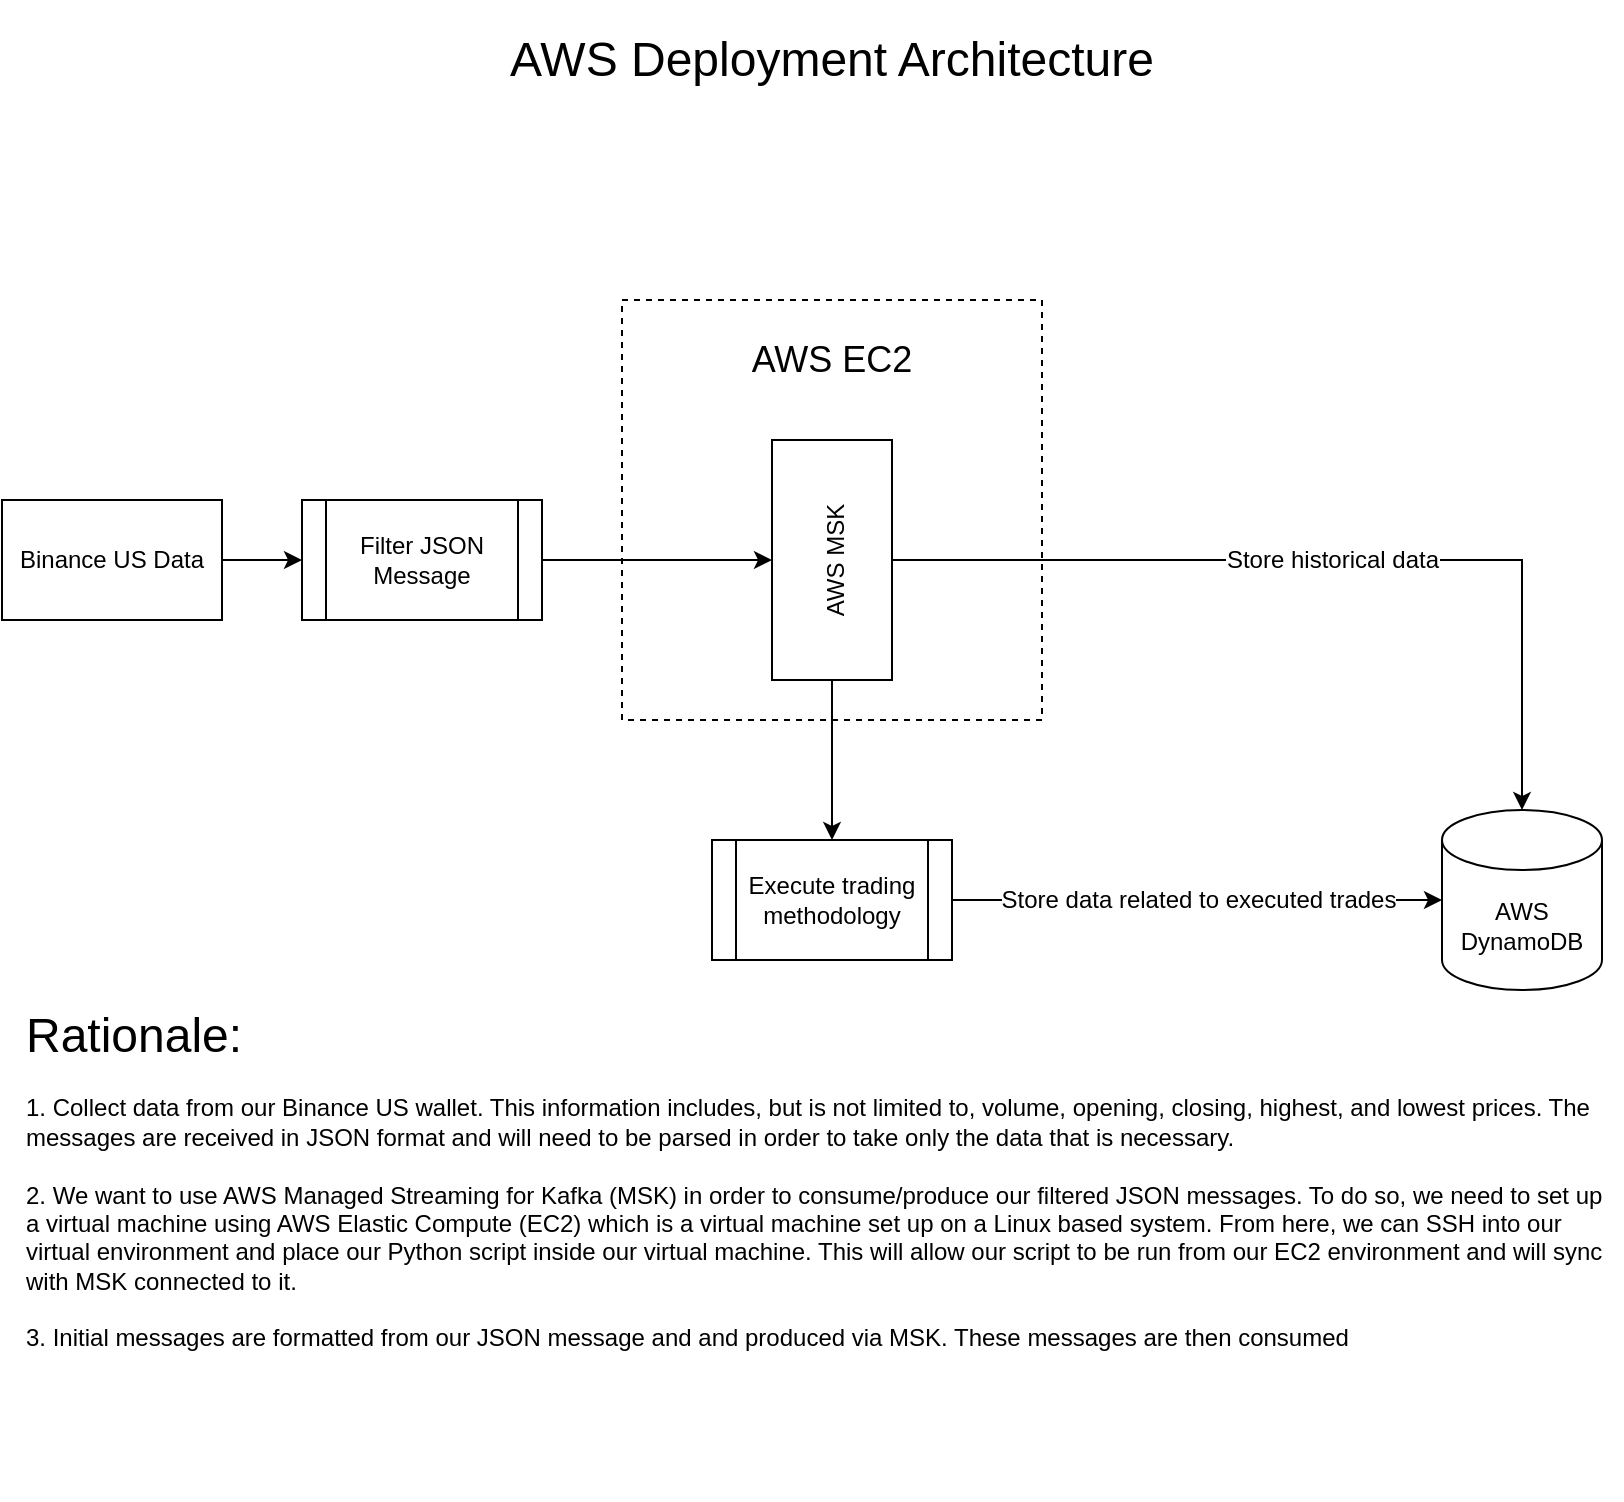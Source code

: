 <mxfile version="15.6.8" type="github">
  <diagram id="5AFDKeI0XAiyJQLm4VW2" name="Page-1">
    <mxGraphModel dx="2062" dy="780" grid="1" gridSize="10" guides="1" tooltips="1" connect="1" arrows="1" fold="1" page="1" pageScale="1" pageWidth="850" pageHeight="1100" math="0" shadow="0">
      <root>
        <mxCell id="0" />
        <mxCell id="1" parent="0" />
        <mxCell id="V2IVUwF2Q-XYG3cvJmeJ-4" style="edgeStyle=orthogonalEdgeStyle;rounded=0;orthogonalLoop=1;jettySize=auto;html=1;entryX=0;entryY=0.5;entryDx=0;entryDy=0;" edge="1" parent="1" source="V2IVUwF2Q-XYG3cvJmeJ-1" target="V2IVUwF2Q-XYG3cvJmeJ-3">
          <mxGeometry relative="1" as="geometry" />
        </mxCell>
        <mxCell id="V2IVUwF2Q-XYG3cvJmeJ-1" value="Binance US Data" style="rounded=0;whiteSpace=wrap;html=1;" vertex="1" parent="1">
          <mxGeometry x="20" y="290" width="110" height="60" as="geometry" />
        </mxCell>
        <mxCell id="V2IVUwF2Q-XYG3cvJmeJ-8" style="edgeStyle=orthogonalEdgeStyle;rounded=0;orthogonalLoop=1;jettySize=auto;html=1;exitX=1;exitY=0.5;exitDx=0;exitDy=0;entryX=0.5;entryY=0;entryDx=0;entryDy=0;fontSize=12;" edge="1" parent="1" source="V2IVUwF2Q-XYG3cvJmeJ-3" target="V2IVUwF2Q-XYG3cvJmeJ-6">
          <mxGeometry relative="1" as="geometry" />
        </mxCell>
        <mxCell id="V2IVUwF2Q-XYG3cvJmeJ-3" value="Filter JSON Message" style="shape=process;whiteSpace=wrap;html=1;backgroundOutline=1;" vertex="1" parent="1">
          <mxGeometry x="170" y="290" width="120" height="60" as="geometry" />
        </mxCell>
        <mxCell id="V2IVUwF2Q-XYG3cvJmeJ-5" value="&lt;font style=&quot;font-size: 18px ; line-height: 1.2&quot;&gt;AWS EC2&lt;/font&gt;" style="whiteSpace=wrap;html=1;aspect=fixed;dashed=1;fillColor=none;imageVerticalAlign=top;spacingBottom=150;" vertex="1" parent="1">
          <mxGeometry x="330" y="190" width="210" height="210" as="geometry" />
        </mxCell>
        <mxCell id="V2IVUwF2Q-XYG3cvJmeJ-11" style="edgeStyle=orthogonalEdgeStyle;rounded=0;orthogonalLoop=1;jettySize=auto;html=1;exitX=0;exitY=0.5;exitDx=0;exitDy=0;fontSize=12;" edge="1" parent="1" source="V2IVUwF2Q-XYG3cvJmeJ-6" target="V2IVUwF2Q-XYG3cvJmeJ-10">
          <mxGeometry relative="1" as="geometry" />
        </mxCell>
        <mxCell id="V2IVUwF2Q-XYG3cvJmeJ-14" value="Store historical data" style="edgeStyle=orthogonalEdgeStyle;rounded=0;orthogonalLoop=1;jettySize=auto;html=1;exitX=0.5;exitY=1;exitDx=0;exitDy=0;entryX=0.5;entryY=0;entryDx=0;entryDy=0;entryPerimeter=0;fontSize=12;" edge="1" parent="1" source="V2IVUwF2Q-XYG3cvJmeJ-6" target="V2IVUwF2Q-XYG3cvJmeJ-12">
          <mxGeometry relative="1" as="geometry" />
        </mxCell>
        <mxCell id="V2IVUwF2Q-XYG3cvJmeJ-6" value="&lt;font style=&quot;font-size: 12px&quot;&gt;AWS MSK&lt;/font&gt;" style="rounded=0;whiteSpace=wrap;html=1;fontSize=18;fillColor=default;rotation=-90;" vertex="1" parent="1">
          <mxGeometry x="375" y="290" width="120" height="60" as="geometry" />
        </mxCell>
        <mxCell id="V2IVUwF2Q-XYG3cvJmeJ-13" value="Store data related to executed trades" style="edgeStyle=orthogonalEdgeStyle;rounded=0;orthogonalLoop=1;jettySize=auto;exitX=1;exitY=0.5;exitDx=0;exitDy=0;fontSize=12;html=1;" edge="1" parent="1" source="V2IVUwF2Q-XYG3cvJmeJ-10" target="V2IVUwF2Q-XYG3cvJmeJ-12">
          <mxGeometry relative="1" as="geometry" />
        </mxCell>
        <mxCell id="V2IVUwF2Q-XYG3cvJmeJ-10" value="Execute trading methodology" style="shape=process;whiteSpace=wrap;html=1;backgroundOutline=1;fontSize=12;fillColor=default;" vertex="1" parent="1">
          <mxGeometry x="375" y="460" width="120" height="60" as="geometry" />
        </mxCell>
        <mxCell id="V2IVUwF2Q-XYG3cvJmeJ-12" value="AWS DynamoDB" style="shape=cylinder3;whiteSpace=wrap;html=1;boundedLbl=1;backgroundOutline=1;size=15;fontSize=12;fillColor=default;" vertex="1" parent="1">
          <mxGeometry x="740" y="445" width="80" height="90" as="geometry" />
        </mxCell>
        <mxCell id="V2IVUwF2Q-XYG3cvJmeJ-15" value="AWS Deployment Architecture" style="rounded=0;whiteSpace=wrap;html=1;fontSize=24;fillColor=none;strokeColor=none;" vertex="1" parent="1">
          <mxGeometry x="230" y="40" width="410" height="60" as="geometry" />
        </mxCell>
        <mxCell id="V2IVUwF2Q-XYG3cvJmeJ-16" value="&lt;div align=&quot;left&quot;&gt;Rationale:&lt;/div&gt;&lt;div style=&quot;font-size: 12px&quot; align=&quot;left&quot;&gt;&lt;br&gt;&lt;/div&gt;&lt;div style=&quot;font-size: 12px&quot; align=&quot;left&quot;&gt;1. Collect data from our Binance US wallet. This information includes, but is not limited to, volume, opening, closing, highest, and lowest prices. The messages are received in JSON format and will need to be parsed in order to take only the data that is necessary.&lt;/div&gt;&lt;div style=&quot;font-size: 12px&quot; align=&quot;left&quot;&gt;&lt;br&gt;&lt;/div&gt;&lt;div style=&quot;font-size: 12px&quot; align=&quot;left&quot;&gt;2. We want to use AWS Managed Streaming for Kafka (MSK) in order to consume/produce our filtered JSON messages. To do so, we need to set up a virtual machine using AWS Elastic Compute (EC2) which is a virtual machine set up on a Linux based system. From here, we can SSH into our virtual environment and place our Python script inside our virtual machine. This will allow our script to be run from our EC2 environment and will sync with MSK connected to it. &lt;br&gt;&lt;/div&gt;&lt;div style=&quot;font-size: 12px&quot; align=&quot;left&quot;&gt;&lt;br&gt;&lt;/div&gt;&lt;div style=&quot;font-size: 12px&quot; align=&quot;left&quot;&gt;3. Initial messages are formatted from our JSON message and and produced via MSK. These messages are then consumed &lt;br&gt;&lt;/div&gt;" style="rounded=0;whiteSpace=wrap;html=1;fontSize=24;fillColor=none;strokeColor=none;align=left;spacingBottom=100;" vertex="1" parent="1">
          <mxGeometry x="30" y="570" width="800" height="220" as="geometry" />
        </mxCell>
      </root>
    </mxGraphModel>
  </diagram>
</mxfile>
